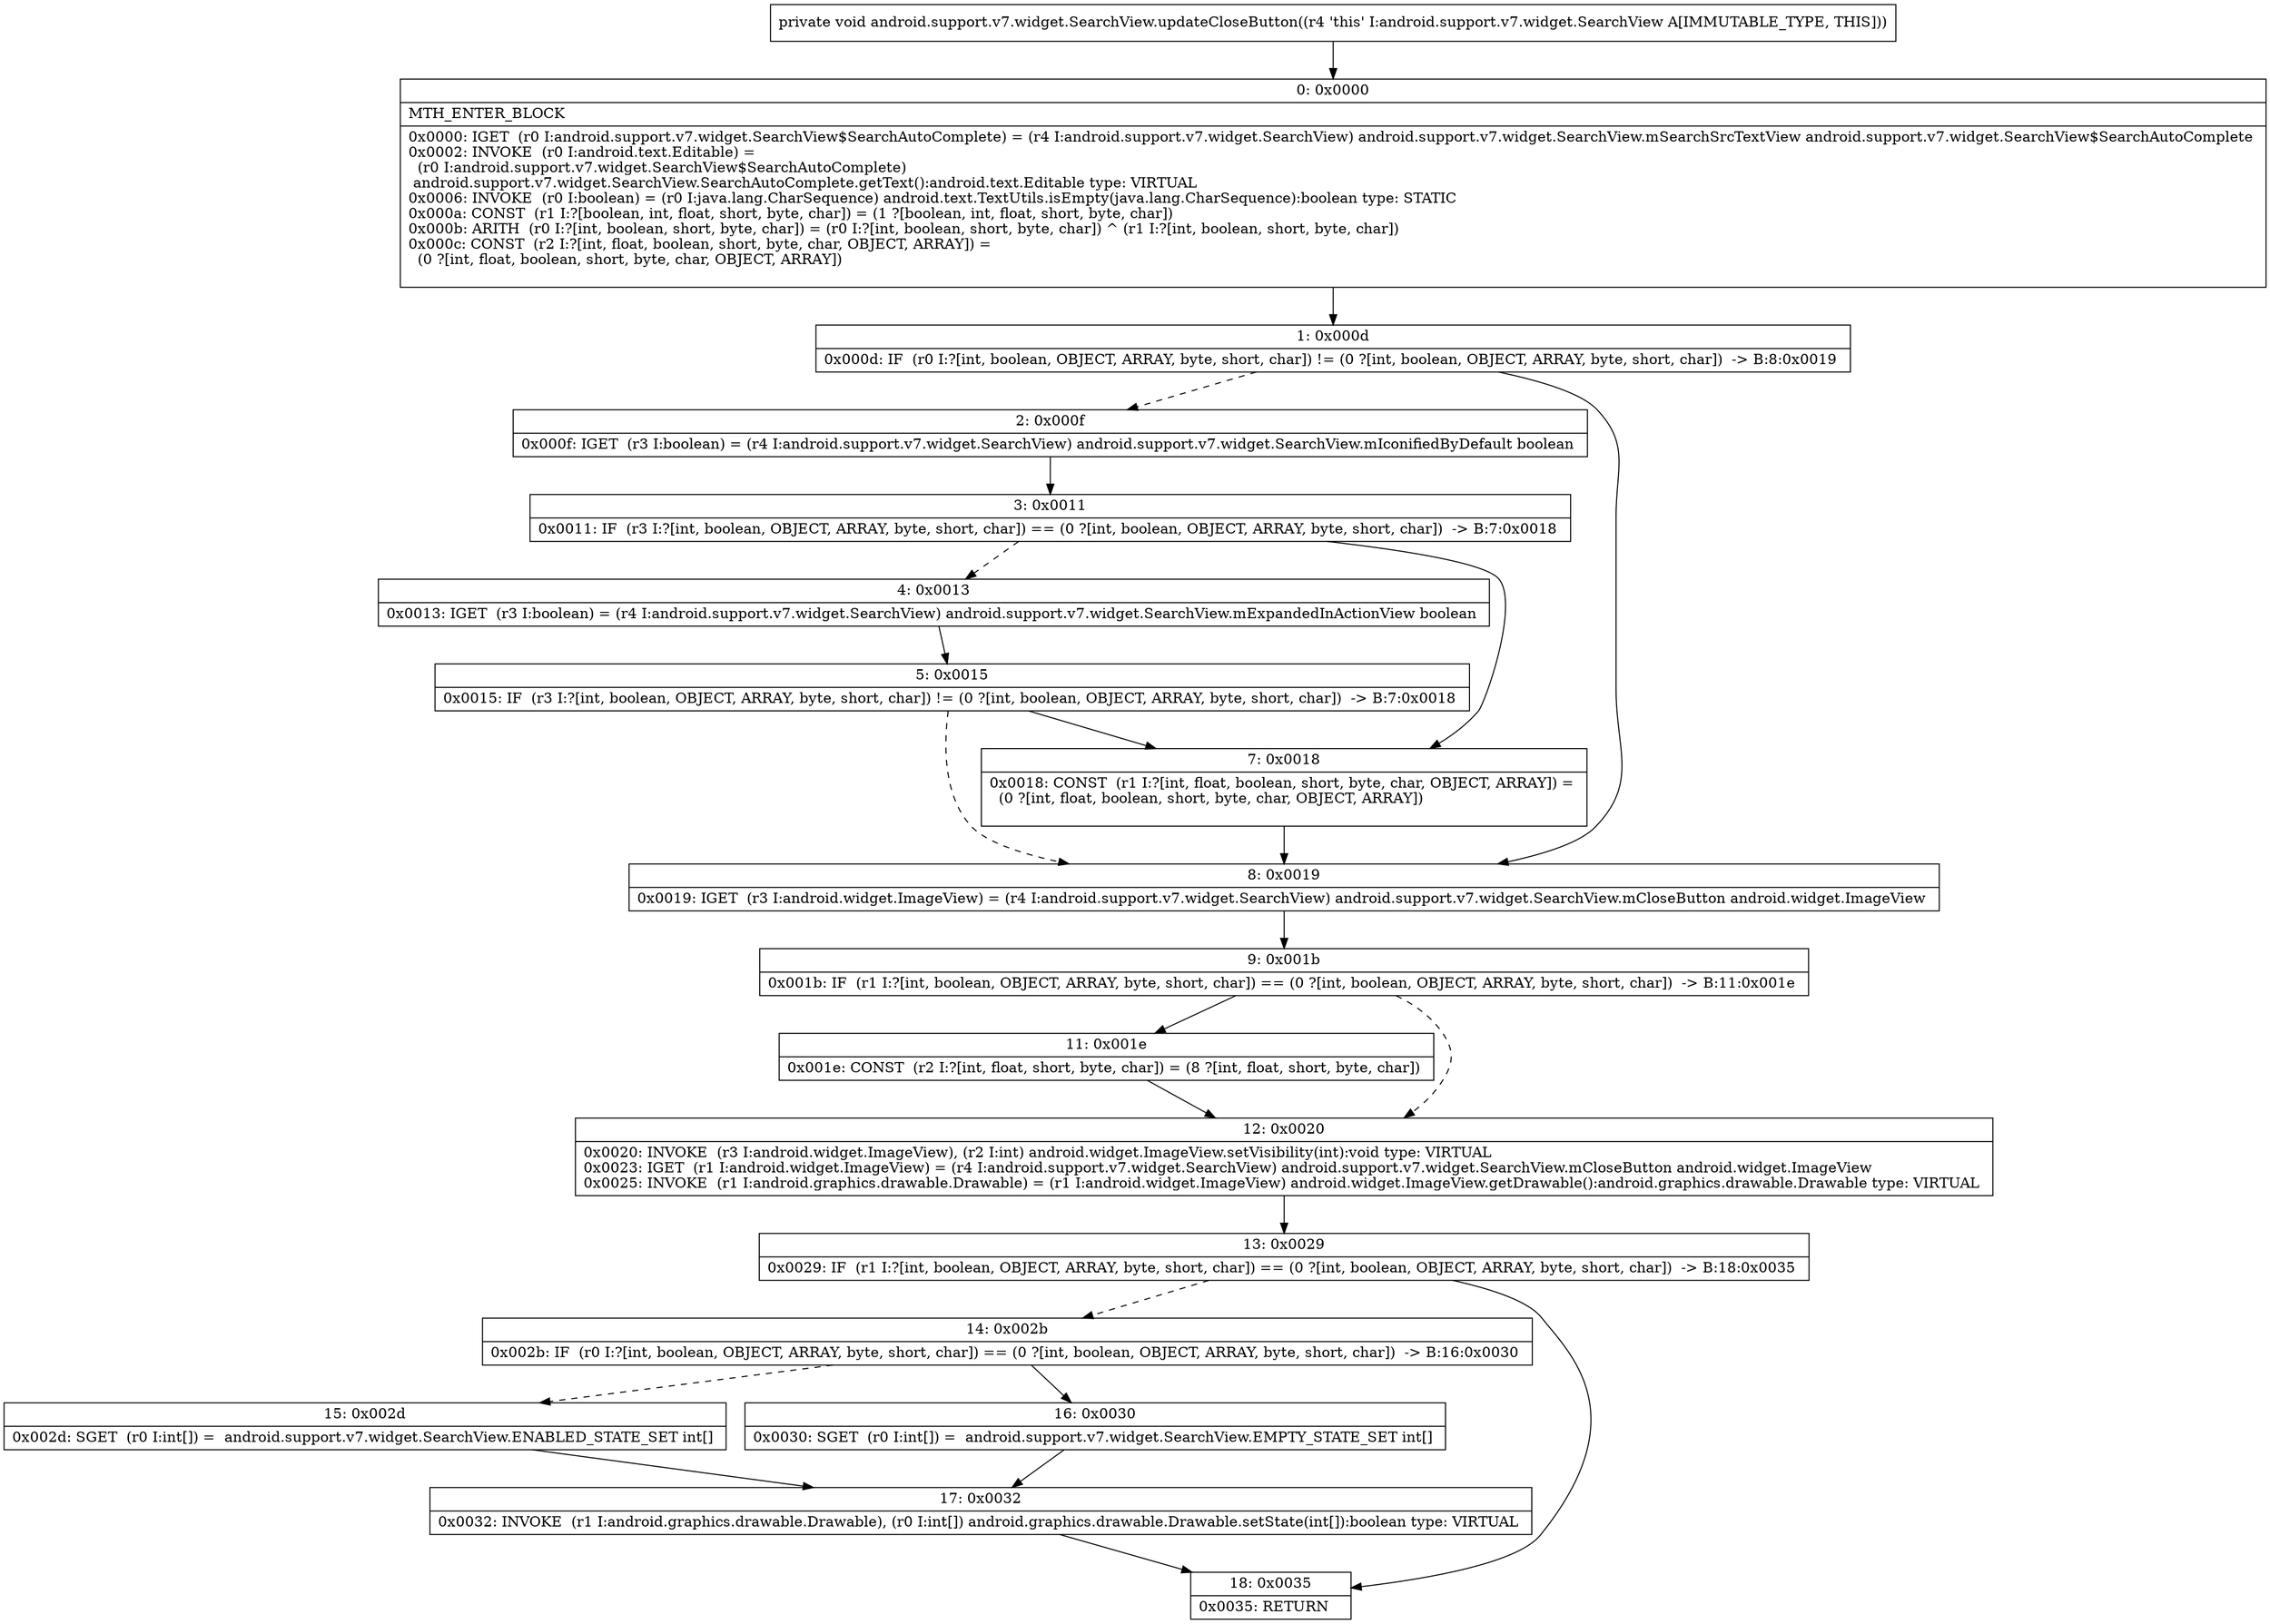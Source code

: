 digraph "CFG forandroid.support.v7.widget.SearchView.updateCloseButton()V" {
Node_0 [shape=record,label="{0\:\ 0x0000|MTH_ENTER_BLOCK\l|0x0000: IGET  (r0 I:android.support.v7.widget.SearchView$SearchAutoComplete) = (r4 I:android.support.v7.widget.SearchView) android.support.v7.widget.SearchView.mSearchSrcTextView android.support.v7.widget.SearchView$SearchAutoComplete \l0x0002: INVOKE  (r0 I:android.text.Editable) = \l  (r0 I:android.support.v7.widget.SearchView$SearchAutoComplete)\l android.support.v7.widget.SearchView.SearchAutoComplete.getText():android.text.Editable type: VIRTUAL \l0x0006: INVOKE  (r0 I:boolean) = (r0 I:java.lang.CharSequence) android.text.TextUtils.isEmpty(java.lang.CharSequence):boolean type: STATIC \l0x000a: CONST  (r1 I:?[boolean, int, float, short, byte, char]) = (1 ?[boolean, int, float, short, byte, char]) \l0x000b: ARITH  (r0 I:?[int, boolean, short, byte, char]) = (r0 I:?[int, boolean, short, byte, char]) ^ (r1 I:?[int, boolean, short, byte, char]) \l0x000c: CONST  (r2 I:?[int, float, boolean, short, byte, char, OBJECT, ARRAY]) = \l  (0 ?[int, float, boolean, short, byte, char, OBJECT, ARRAY])\l \l}"];
Node_1 [shape=record,label="{1\:\ 0x000d|0x000d: IF  (r0 I:?[int, boolean, OBJECT, ARRAY, byte, short, char]) != (0 ?[int, boolean, OBJECT, ARRAY, byte, short, char])  \-\> B:8:0x0019 \l}"];
Node_2 [shape=record,label="{2\:\ 0x000f|0x000f: IGET  (r3 I:boolean) = (r4 I:android.support.v7.widget.SearchView) android.support.v7.widget.SearchView.mIconifiedByDefault boolean \l}"];
Node_3 [shape=record,label="{3\:\ 0x0011|0x0011: IF  (r3 I:?[int, boolean, OBJECT, ARRAY, byte, short, char]) == (0 ?[int, boolean, OBJECT, ARRAY, byte, short, char])  \-\> B:7:0x0018 \l}"];
Node_4 [shape=record,label="{4\:\ 0x0013|0x0013: IGET  (r3 I:boolean) = (r4 I:android.support.v7.widget.SearchView) android.support.v7.widget.SearchView.mExpandedInActionView boolean \l}"];
Node_5 [shape=record,label="{5\:\ 0x0015|0x0015: IF  (r3 I:?[int, boolean, OBJECT, ARRAY, byte, short, char]) != (0 ?[int, boolean, OBJECT, ARRAY, byte, short, char])  \-\> B:7:0x0018 \l}"];
Node_7 [shape=record,label="{7\:\ 0x0018|0x0018: CONST  (r1 I:?[int, float, boolean, short, byte, char, OBJECT, ARRAY]) = \l  (0 ?[int, float, boolean, short, byte, char, OBJECT, ARRAY])\l \l}"];
Node_8 [shape=record,label="{8\:\ 0x0019|0x0019: IGET  (r3 I:android.widget.ImageView) = (r4 I:android.support.v7.widget.SearchView) android.support.v7.widget.SearchView.mCloseButton android.widget.ImageView \l}"];
Node_9 [shape=record,label="{9\:\ 0x001b|0x001b: IF  (r1 I:?[int, boolean, OBJECT, ARRAY, byte, short, char]) == (0 ?[int, boolean, OBJECT, ARRAY, byte, short, char])  \-\> B:11:0x001e \l}"];
Node_11 [shape=record,label="{11\:\ 0x001e|0x001e: CONST  (r2 I:?[int, float, short, byte, char]) = (8 ?[int, float, short, byte, char]) \l}"];
Node_12 [shape=record,label="{12\:\ 0x0020|0x0020: INVOKE  (r3 I:android.widget.ImageView), (r2 I:int) android.widget.ImageView.setVisibility(int):void type: VIRTUAL \l0x0023: IGET  (r1 I:android.widget.ImageView) = (r4 I:android.support.v7.widget.SearchView) android.support.v7.widget.SearchView.mCloseButton android.widget.ImageView \l0x0025: INVOKE  (r1 I:android.graphics.drawable.Drawable) = (r1 I:android.widget.ImageView) android.widget.ImageView.getDrawable():android.graphics.drawable.Drawable type: VIRTUAL \l}"];
Node_13 [shape=record,label="{13\:\ 0x0029|0x0029: IF  (r1 I:?[int, boolean, OBJECT, ARRAY, byte, short, char]) == (0 ?[int, boolean, OBJECT, ARRAY, byte, short, char])  \-\> B:18:0x0035 \l}"];
Node_14 [shape=record,label="{14\:\ 0x002b|0x002b: IF  (r0 I:?[int, boolean, OBJECT, ARRAY, byte, short, char]) == (0 ?[int, boolean, OBJECT, ARRAY, byte, short, char])  \-\> B:16:0x0030 \l}"];
Node_15 [shape=record,label="{15\:\ 0x002d|0x002d: SGET  (r0 I:int[]) =  android.support.v7.widget.SearchView.ENABLED_STATE_SET int[] \l}"];
Node_16 [shape=record,label="{16\:\ 0x0030|0x0030: SGET  (r0 I:int[]) =  android.support.v7.widget.SearchView.EMPTY_STATE_SET int[] \l}"];
Node_17 [shape=record,label="{17\:\ 0x0032|0x0032: INVOKE  (r1 I:android.graphics.drawable.Drawable), (r0 I:int[]) android.graphics.drawable.Drawable.setState(int[]):boolean type: VIRTUAL \l}"];
Node_18 [shape=record,label="{18\:\ 0x0035|0x0035: RETURN   \l}"];
MethodNode[shape=record,label="{private void android.support.v7.widget.SearchView.updateCloseButton((r4 'this' I:android.support.v7.widget.SearchView A[IMMUTABLE_TYPE, THIS])) }"];
MethodNode -> Node_0;
Node_0 -> Node_1;
Node_1 -> Node_2[style=dashed];
Node_1 -> Node_8;
Node_2 -> Node_3;
Node_3 -> Node_4[style=dashed];
Node_3 -> Node_7;
Node_4 -> Node_5;
Node_5 -> Node_7;
Node_5 -> Node_8[style=dashed];
Node_7 -> Node_8;
Node_8 -> Node_9;
Node_9 -> Node_11;
Node_9 -> Node_12[style=dashed];
Node_11 -> Node_12;
Node_12 -> Node_13;
Node_13 -> Node_14[style=dashed];
Node_13 -> Node_18;
Node_14 -> Node_15[style=dashed];
Node_14 -> Node_16;
Node_15 -> Node_17;
Node_16 -> Node_17;
Node_17 -> Node_18;
}

